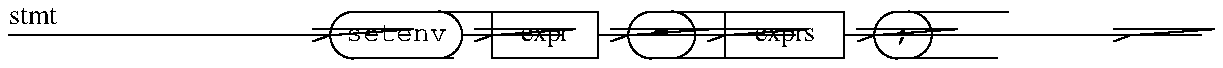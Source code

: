 .\"
.\"	cook - file construction tool
.\"	Copyright (C) 1998 Peter Miller;
.\"	All rights reserved.
.\"
.\"	This program is free software; you can redistribute it and/or modify
.\"	it under the terms of the GNU General Public License as published by
.\"	the Free Software Foundation; either version 2 of the License, or
.\"	(at your option) any later version.
.\"
.\"	This program is distributed in the hope that it will be useful,
.\"	but WITHOUT ANY WARRANTY; without even the implied warranty of
.\"	MERCHANTABILITY or FITNESS FOR A PARTICULAR PURPOSE.  See the
.\"	GNU General Public License for more details.
.\"
.\"	You should have received a copy of the GNU General Public License
.\"	along with this program; if not, write to the Free Software
.\"	Foundation, Inc., 59 Temple Place, Suite 330, Boston, MA 02111, USA.
.\"
.\" MANIFEST: lib/en/user-guide/lang.asign.pic
.\"
.PS
line from (0,10.3162) \
	then to (0.611167,10.3162)
"stmt" ljust at (0,10.4002)
line from (0.611167,10.3162) \
	then to (0.759333,10.3162)
line from (0.759333,10.3162) \
	then to (1.60592,10.3162)
arc at (1.72258,10.3162) \
	rad 0.116667 \
	from (1.72258,10.4328) \
	to (1.72258,10.1995)
line from (1.72258,10.1995) \
	then to (2.14908,10.1995)
arc at (2.14908,10.3162) \
	rad 0.116667 \
	from (2.14908,10.1995) \
	to (2.14908,10.4328)
line from (2.14908,10.4328) \
	then to (1.72258,10.4328)
"\f[CW]setenv\fP" at (1.93583,10.3162)
line from (1.52258,10.3439) \
	then to (1.60592,10.3162) \
	then to (1.52258,10.2884)
line from (2.26575,10.3162) \
	then to (2.41392,10.3162)
line from (2.41392,10.1995) \
	then to (2.94825,10.1995) \
	then to (2.94825,10.4328) \
	then to (2.41392,10.4328) \
	then to (2.41392,10.1995)
"expr" at (2.68108,10.3162)
line from (2.33058,10.3439) \
	then to (2.41392,10.3162) \
	then to (2.33058,10.2884)
line from (2.94825,10.3162) \
	then to (3.09642,10.3162)
arc at (3.21308,10.3162) \
	rad 0.116667 \
	from (3.21308,10.4328) \
	to (3.21308,10.1995)
line from (3.21308,10.1995) \
	then to (3.31442,10.1995)
arc at (3.31442,10.3162) \
	rad 0.116667 \
	from (3.31442,10.1995) \
	to (3.31442,10.4328)
line from (3.31442,10.4328) \
	then to (3.21308,10.4328)
"\f[CW]=\fP" at (3.26375,10.3162)
line from (3.01308,10.3439) \
	then to (3.09642,10.3162) \
	then to (3.01308,10.2884)
line from (3.43108,10.3162) \
	then to (3.57925,10.3162)
line from (3.57925,10.1995) \
	then to (4.17842,10.1995) \
	then to (4.17842,10.4328) \
	then to (3.57925,10.4328) \
	then to (3.57925,10.1995)
"exprs" at (3.87883,10.3162)
line from (3.49592,10.3439) \
	then to (3.57925,10.3162) \
	then to (3.49592,10.2884)
line from (4.17842,10.3162) \
	then to (4.32658,10.3162)
arc at (4.44325,10.3162) \
	rad 0.116667 \
	from (4.44325,10.4328) \
	to (4.44325,10.1995)
line from (4.44325,10.1995) \
	then to (4.49692,10.1995)
arc at (4.49692,10.3162) \
	rad 0.116667 \
	from (4.49692,10.1995) \
	to (4.49692,10.4328)
line from (4.49692,10.4328) \
	then to (4.44325,10.4328)
"\f[CW];\fP" at (4.47008,10.3162)
line from (4.24325,10.3439) \
	then to (4.32658,10.3162) \
	then to (4.24325,10.2884)
line from (4.61358,10.3162) \
	then to (5.46017,10.3162)
line from (5.46017,10.3162) \
	then to (5.60833,10.3162)
line from (5.525,10.3439) \
	then to (5.60833,10.3162) \
	then to (5.525,10.2884)
.PE
